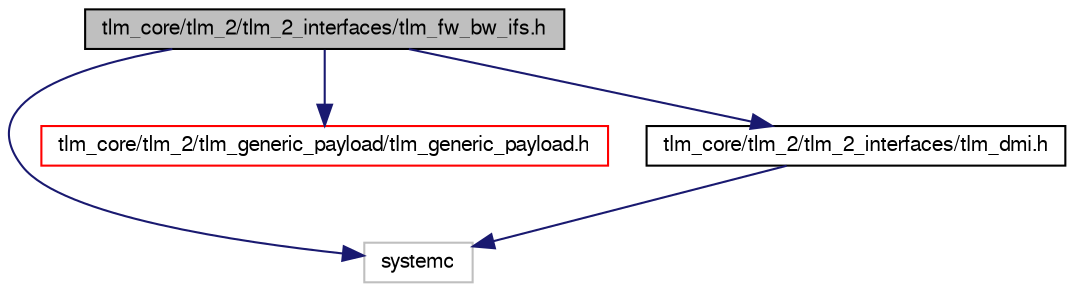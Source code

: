 digraph G
{
  edge [fontname="FreeSans",fontsize="10",labelfontname="FreeSans",labelfontsize="10"];
  node [fontname="FreeSans",fontsize="10",shape=record];
  Node1 [label="tlm_core/tlm_2/tlm_2_interfaces/tlm_fw_bw_ifs.h",height=0.2,width=0.4,color="black", fillcolor="grey75", style="filled" fontcolor="black"];
  Node1 -> Node2 [color="midnightblue",fontsize="10",style="solid",fontname="FreeSans"];
  Node2 [label="systemc",height=0.2,width=0.4,color="grey75", fillcolor="white", style="filled"];
  Node1 -> Node3 [color="midnightblue",fontsize="10",style="solid",fontname="FreeSans"];
  Node3 [label="tlm_core/tlm_2/tlm_generic_payload/tlm_generic_payload.h",height=0.2,width=0.4,color="red", fillcolor="white", style="filled",URL="$a00149.html"];
  Node1 -> Node4 [color="midnightblue",fontsize="10",style="solid",fontname="FreeSans"];
  Node4 [label="tlm_core/tlm_2/tlm_2_interfaces/tlm_dmi.h",height=0.2,width=0.4,color="black", fillcolor="white", style="filled",URL="$a00145.html"];
  Node4 -> Node2 [color="midnightblue",fontsize="10",style="solid",fontname="FreeSans"];
}
